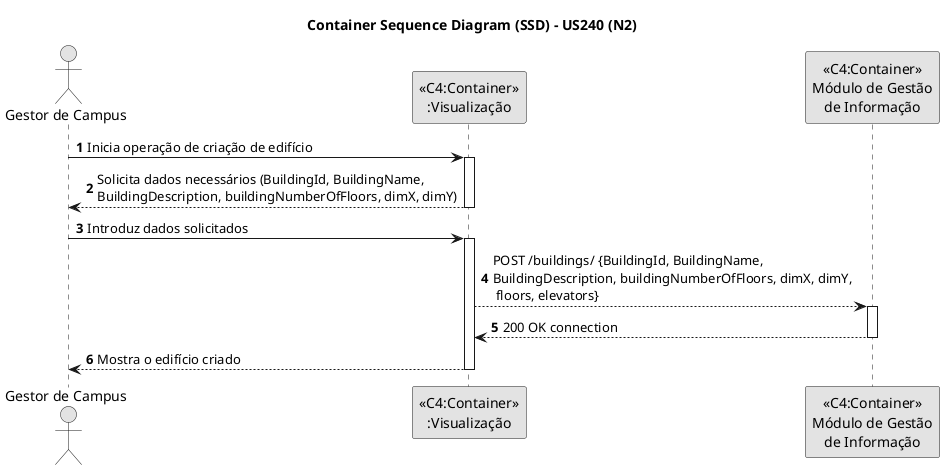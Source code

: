 @startuml
skinparam monochrome true
skinparam packageStyle rectangle
skinparam shadowing false

title Container Sequence Diagram (SSD) - US240 (N2)

autonumber

actor "Gestor de Campus"

"Gestor de Campus" -> "<<C4:Container>>\n:Visualização": Inicia operação de criação de edifício
activate "<<C4:Container>>\n:Visualização"
"<<C4:Container>>\n:Visualização" --> "Gestor de Campus": Solicita dados necessários (BuildingId, BuildingName, \nBuildingDescription, buildingNumberOfFloors, dimX, dimY)
deactivate "<<C4:Container>>\n:Visualização"

"Gestor de Campus" -> "<<C4:Container>>\n:Visualização": Introduz dados solicitados
activate "<<C4:Container>>\n:Visualização"
"<<C4:Container>>\n:Visualização" --> "<<C4:Container>>\nMódulo de Gestão\nde Informação": POST /buildings/ {BuildingId, BuildingName, \nBuildingDescription, buildingNumberOfFloors, dimX, dimY, \n floors, elevators}
activate "<<C4:Container>>\nMódulo de Gestão\nde Informação"
"<<C4:Container>>\nMódulo de Gestão\nde Informação" --> "<<C4:Container>>\n:Visualização": 200 OK connection
deactivate "<<C4:Container>>\nMódulo de Gestão\nde Informação"
"Gestor de Campus" <-- "<<C4:Container>>\n:Visualização": Mostra o edifício criado
deactivate "<<C4:Container>>\n:Visualização"

@enduml